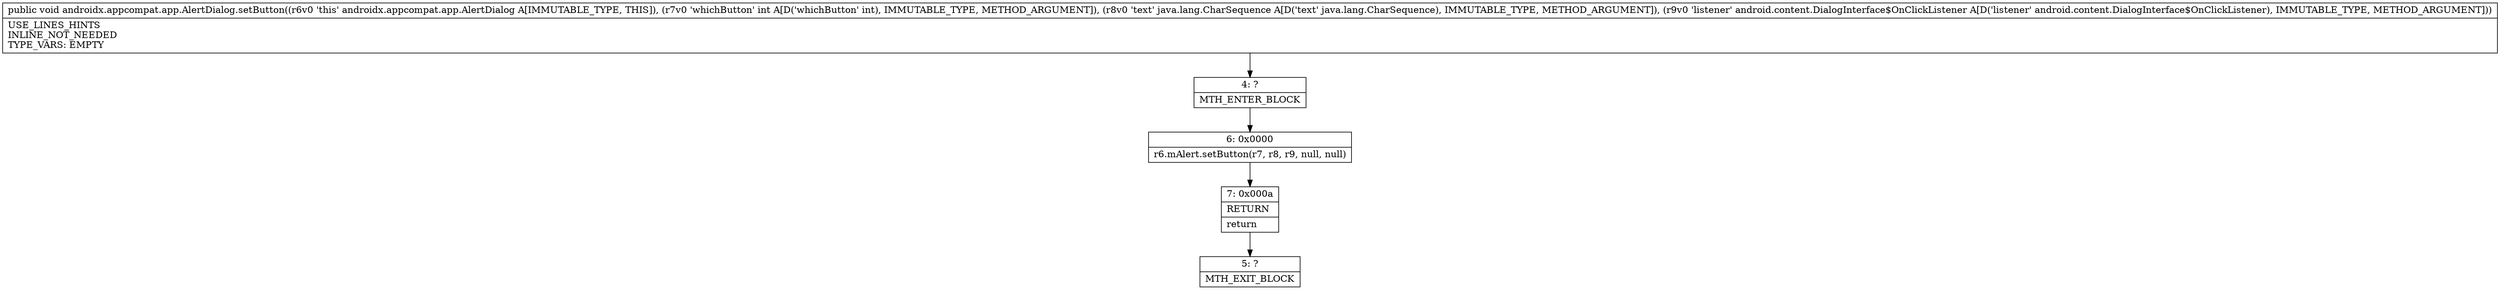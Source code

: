 digraph "CFG forandroidx.appcompat.app.AlertDialog.setButton(ILjava\/lang\/CharSequence;Landroid\/content\/DialogInterface$OnClickListener;)V" {
Node_4 [shape=record,label="{4\:\ ?|MTH_ENTER_BLOCK\l}"];
Node_6 [shape=record,label="{6\:\ 0x0000|r6.mAlert.setButton(r7, r8, r9, null, null)\l}"];
Node_7 [shape=record,label="{7\:\ 0x000a|RETURN\l|return\l}"];
Node_5 [shape=record,label="{5\:\ ?|MTH_EXIT_BLOCK\l}"];
MethodNode[shape=record,label="{public void androidx.appcompat.app.AlertDialog.setButton((r6v0 'this' androidx.appcompat.app.AlertDialog A[IMMUTABLE_TYPE, THIS]), (r7v0 'whichButton' int A[D('whichButton' int), IMMUTABLE_TYPE, METHOD_ARGUMENT]), (r8v0 'text' java.lang.CharSequence A[D('text' java.lang.CharSequence), IMMUTABLE_TYPE, METHOD_ARGUMENT]), (r9v0 'listener' android.content.DialogInterface$OnClickListener A[D('listener' android.content.DialogInterface$OnClickListener), IMMUTABLE_TYPE, METHOD_ARGUMENT]))  | USE_LINES_HINTS\lINLINE_NOT_NEEDED\lTYPE_VARS: EMPTY\l}"];
MethodNode -> Node_4;Node_4 -> Node_6;
Node_6 -> Node_7;
Node_7 -> Node_5;
}

